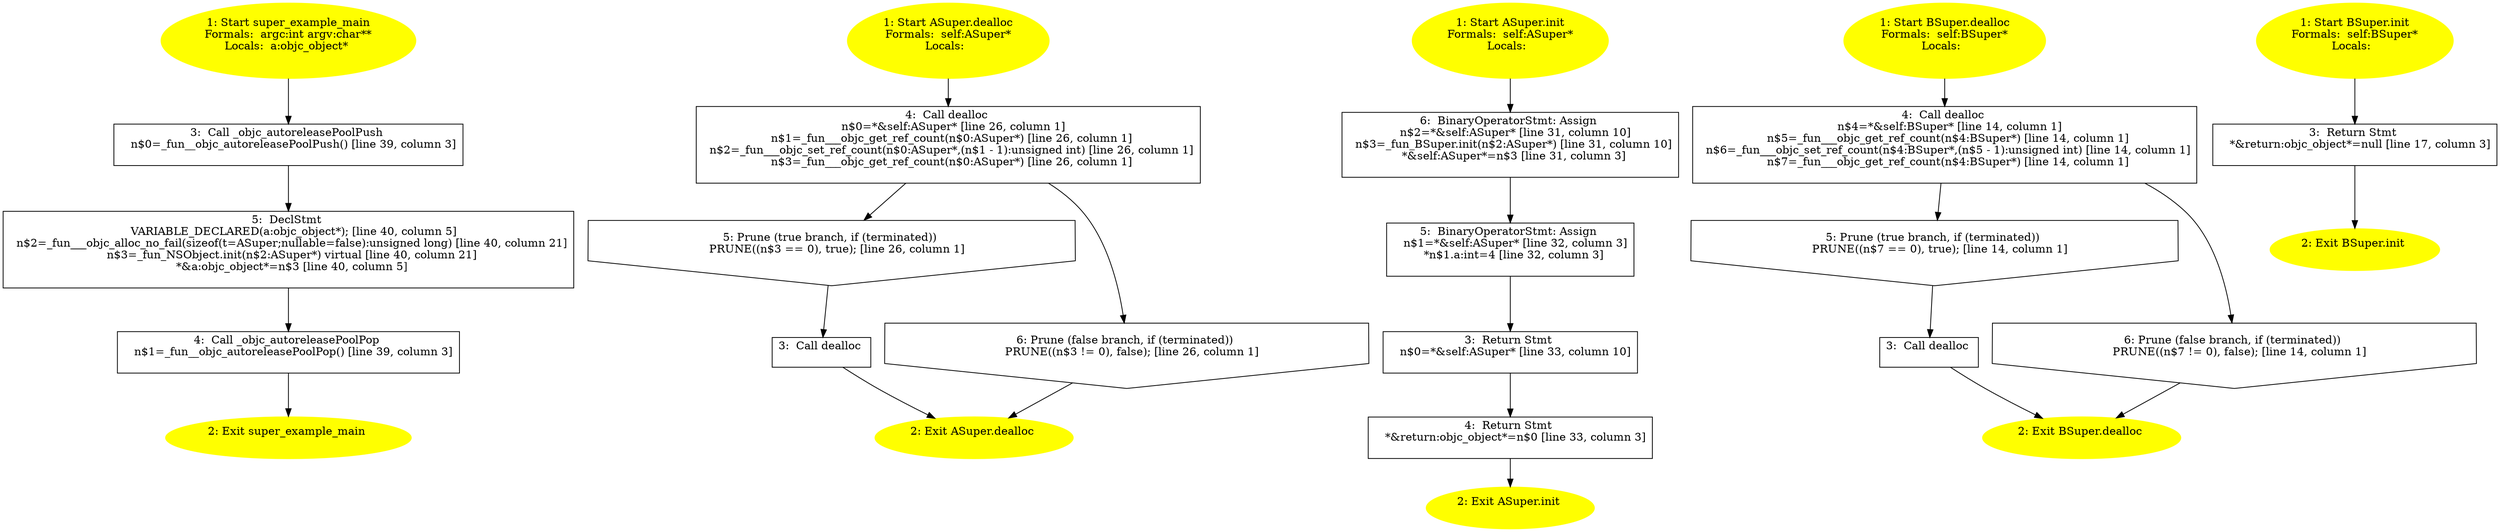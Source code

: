 /* @generated */
digraph cfg {
"super_example_main.e3ebe95e6c5ae811_1" [label="1: Start super_example_main\nFormals:  argc:int argv:char**\nLocals:  a:objc_object* \n  " color=yellow style=filled]
	

	 "super_example_main.e3ebe95e6c5ae811_1" -> "super_example_main.e3ebe95e6c5ae811_3" ;
"super_example_main.e3ebe95e6c5ae811_2" [label="2: Exit super_example_main \n  " color=yellow style=filled]
	

"super_example_main.e3ebe95e6c5ae811_3" [label="3:  Call _objc_autoreleasePoolPush \n   n$0=_fun__objc_autoreleasePoolPush() [line 39, column 3]\n " shape="box"]
	

	 "super_example_main.e3ebe95e6c5ae811_3" -> "super_example_main.e3ebe95e6c5ae811_5" ;
"super_example_main.e3ebe95e6c5ae811_4" [label="4:  Call _objc_autoreleasePoolPop \n   n$1=_fun__objc_autoreleasePoolPop() [line 39, column 3]\n " shape="box"]
	

	 "super_example_main.e3ebe95e6c5ae811_4" -> "super_example_main.e3ebe95e6c5ae811_2" ;
"super_example_main.e3ebe95e6c5ae811_5" [label="5:  DeclStmt \n   VARIABLE_DECLARED(a:objc_object*); [line 40, column 5]\n  n$2=_fun___objc_alloc_no_fail(sizeof(t=ASuper;nullable=false):unsigned long) [line 40, column 21]\n  n$3=_fun_NSObject.init(n$2:ASuper*) virtual [line 40, column 21]\n  *&a:objc_object*=n$3 [line 40, column 5]\n " shape="box"]
	

	 "super_example_main.e3ebe95e6c5ae811_5" -> "super_example_main.e3ebe95e6c5ae811_4" ;
"dealloc#ASuper#[instance].af1f1b4772d33d6b_1" [label="1: Start ASuper.dealloc\nFormals:  self:ASuper*\nLocals:  \n  " color=yellow style=filled]
	

	 "dealloc#ASuper#[instance].af1f1b4772d33d6b_1" -> "dealloc#ASuper#[instance].af1f1b4772d33d6b_4" ;
"dealloc#ASuper#[instance].af1f1b4772d33d6b_2" [label="2: Exit ASuper.dealloc \n  " color=yellow style=filled]
	

"dealloc#ASuper#[instance].af1f1b4772d33d6b_3" [label="3:  Call dealloc \n  " shape="box"]
	

	 "dealloc#ASuper#[instance].af1f1b4772d33d6b_3" -> "dealloc#ASuper#[instance].af1f1b4772d33d6b_2" ;
"dealloc#ASuper#[instance].af1f1b4772d33d6b_4" [label="4:  Call dealloc \n   n$0=*&self:ASuper* [line 26, column 1]\n  n$1=_fun___objc_get_ref_count(n$0:ASuper*) [line 26, column 1]\n  n$2=_fun___objc_set_ref_count(n$0:ASuper*,(n$1 - 1):unsigned int) [line 26, column 1]\n  n$3=_fun___objc_get_ref_count(n$0:ASuper*) [line 26, column 1]\n " shape="box"]
	

	 "dealloc#ASuper#[instance].af1f1b4772d33d6b_4" -> "dealloc#ASuper#[instance].af1f1b4772d33d6b_5" ;
	 "dealloc#ASuper#[instance].af1f1b4772d33d6b_4" -> "dealloc#ASuper#[instance].af1f1b4772d33d6b_6" ;
"dealloc#ASuper#[instance].af1f1b4772d33d6b_5" [label="5: Prune (true branch, if (terminated)) \n   PRUNE((n$3 == 0), true); [line 26, column 1]\n " shape="invhouse"]
	

	 "dealloc#ASuper#[instance].af1f1b4772d33d6b_5" -> "dealloc#ASuper#[instance].af1f1b4772d33d6b_3" ;
"dealloc#ASuper#[instance].af1f1b4772d33d6b_6" [label="6: Prune (false branch, if (terminated)) \n   PRUNE((n$3 != 0), false); [line 26, column 1]\n " shape="invhouse"]
	

	 "dealloc#ASuper#[instance].af1f1b4772d33d6b_6" -> "dealloc#ASuper#[instance].af1f1b4772d33d6b_2" ;
"init#ASuper#[instance].f9fea9d111dd7769_1" [label="1: Start ASuper.init\nFormals:  self:ASuper*\nLocals:  \n  " color=yellow style=filled]
	

	 "init#ASuper#[instance].f9fea9d111dd7769_1" -> "init#ASuper#[instance].f9fea9d111dd7769_6" ;
"init#ASuper#[instance].f9fea9d111dd7769_2" [label="2: Exit ASuper.init \n  " color=yellow style=filled]
	

"init#ASuper#[instance].f9fea9d111dd7769_3" [label="3:  Return Stmt \n   n$0=*&self:ASuper* [line 33, column 10]\n " shape="box"]
	

	 "init#ASuper#[instance].f9fea9d111dd7769_3" -> "init#ASuper#[instance].f9fea9d111dd7769_4" ;
"init#ASuper#[instance].f9fea9d111dd7769_4" [label="4:  Return Stmt \n   *&return:objc_object*=n$0 [line 33, column 3]\n " shape="box"]
	

	 "init#ASuper#[instance].f9fea9d111dd7769_4" -> "init#ASuper#[instance].f9fea9d111dd7769_2" ;
"init#ASuper#[instance].f9fea9d111dd7769_5" [label="5:  BinaryOperatorStmt: Assign \n   n$1=*&self:ASuper* [line 32, column 3]\n  *n$1.a:int=4 [line 32, column 3]\n " shape="box"]
	

	 "init#ASuper#[instance].f9fea9d111dd7769_5" -> "init#ASuper#[instance].f9fea9d111dd7769_3" ;
"init#ASuper#[instance].f9fea9d111dd7769_6" [label="6:  BinaryOperatorStmt: Assign \n   n$2=*&self:ASuper* [line 31, column 10]\n  n$3=_fun_BSuper.init(n$2:ASuper*) [line 31, column 10]\n  *&self:ASuper*=n$3 [line 31, column 3]\n " shape="box"]
	

	 "init#ASuper#[instance].f9fea9d111dd7769_6" -> "init#ASuper#[instance].f9fea9d111dd7769_5" ;
"dealloc#BSuper#[instance].78811ac30df49305_1" [label="1: Start BSuper.dealloc\nFormals:  self:BSuper*\nLocals:  \n  " color=yellow style=filled]
	

	 "dealloc#BSuper#[instance].78811ac30df49305_1" -> "dealloc#BSuper#[instance].78811ac30df49305_4" ;
"dealloc#BSuper#[instance].78811ac30df49305_2" [label="2: Exit BSuper.dealloc \n  " color=yellow style=filled]
	

"dealloc#BSuper#[instance].78811ac30df49305_3" [label="3:  Call dealloc \n  " shape="box"]
	

	 "dealloc#BSuper#[instance].78811ac30df49305_3" -> "dealloc#BSuper#[instance].78811ac30df49305_2" ;
"dealloc#BSuper#[instance].78811ac30df49305_4" [label="4:  Call dealloc \n   n$4=*&self:BSuper* [line 14, column 1]\n  n$5=_fun___objc_get_ref_count(n$4:BSuper*) [line 14, column 1]\n  n$6=_fun___objc_set_ref_count(n$4:BSuper*,(n$5 - 1):unsigned int) [line 14, column 1]\n  n$7=_fun___objc_get_ref_count(n$4:BSuper*) [line 14, column 1]\n " shape="box"]
	

	 "dealloc#BSuper#[instance].78811ac30df49305_4" -> "dealloc#BSuper#[instance].78811ac30df49305_5" ;
	 "dealloc#BSuper#[instance].78811ac30df49305_4" -> "dealloc#BSuper#[instance].78811ac30df49305_6" ;
"dealloc#BSuper#[instance].78811ac30df49305_5" [label="5: Prune (true branch, if (terminated)) \n   PRUNE((n$7 == 0), true); [line 14, column 1]\n " shape="invhouse"]
	

	 "dealloc#BSuper#[instance].78811ac30df49305_5" -> "dealloc#BSuper#[instance].78811ac30df49305_3" ;
"dealloc#BSuper#[instance].78811ac30df49305_6" [label="6: Prune (false branch, if (terminated)) \n   PRUNE((n$7 != 0), false); [line 14, column 1]\n " shape="invhouse"]
	

	 "dealloc#BSuper#[instance].78811ac30df49305_6" -> "dealloc#BSuper#[instance].78811ac30df49305_2" ;
"init#BSuper#[instance].62a6e8bc6626fe9d_1" [label="1: Start BSuper.init\nFormals:  self:BSuper*\nLocals:  \n  " color=yellow style=filled]
	

	 "init#BSuper#[instance].62a6e8bc6626fe9d_1" -> "init#BSuper#[instance].62a6e8bc6626fe9d_3" ;
"init#BSuper#[instance].62a6e8bc6626fe9d_2" [label="2: Exit BSuper.init \n  " color=yellow style=filled]
	

"init#BSuper#[instance].62a6e8bc6626fe9d_3" [label="3:  Return Stmt \n   *&return:objc_object*=null [line 17, column 3]\n " shape="box"]
	

	 "init#BSuper#[instance].62a6e8bc6626fe9d_3" -> "init#BSuper#[instance].62a6e8bc6626fe9d_2" ;
}
